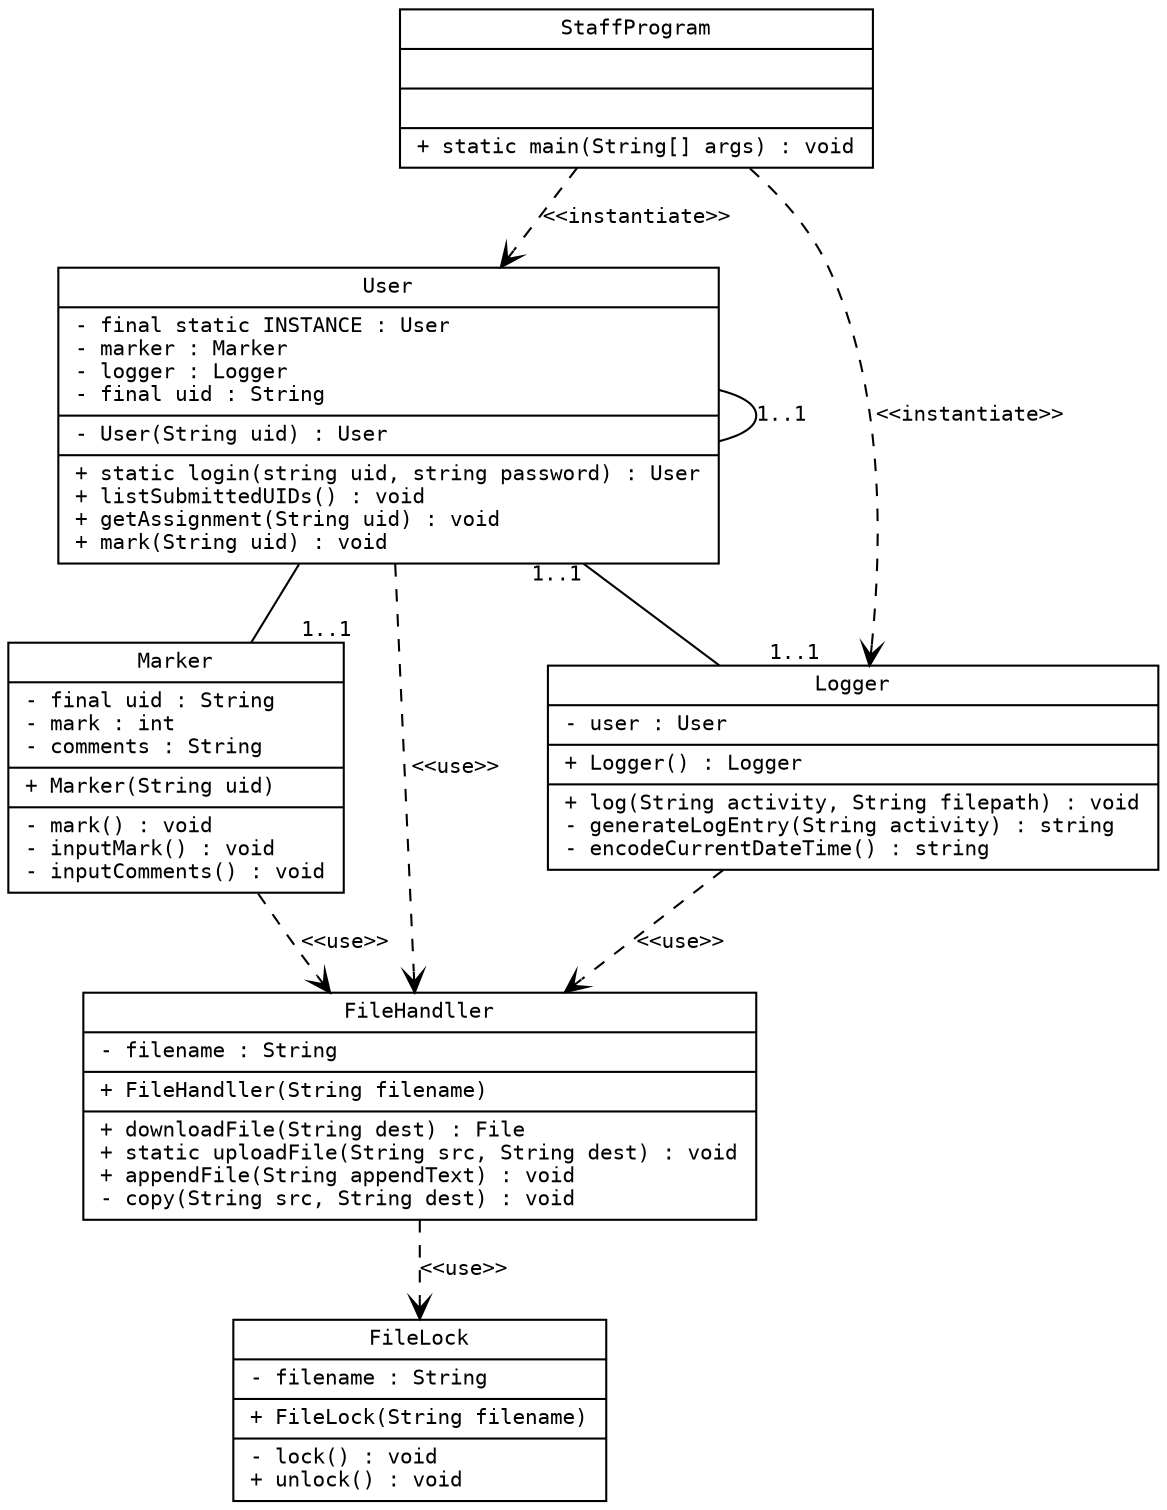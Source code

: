 digraph StaffUML {
	
        fontname = "Monospace"
        fontsize = 10

        node [
                fontname = "Monospace"
                fontsize = 10
                shape = "record"
        ]

        edge [
                fontname = "Monospace"
                fontsize = 10
        ]
        
        StaffProgram [
		label = "{StaffProgram|||+ static main(String[] args) : void\l}"
        ]
        
        subgraph user {
		User [
			label = "{User|- final static INSTANCE : User\l- marker : Marker\l- logger : Logger\l- final uid : String\l|- User(String uid) : User\l|+ static login(string uid, string password) : User\l+ listSubmittedUIDs() : void\l+ getAssignment(String uid) : void\l+ mark(String uid) : void\l}"
		]
		
		Marker [
			label = "{Marker|- final uid : String\l- mark : int\l- comments : String\l|+ Marker(String uid)\l|- mark() : void\l- inputMark() : void\l- inputComments() : void\l}"
		]
        }
        
        subgraph file {
		FileLock [
			label = "{FileLock|- filename : String\l|+ FileLock(String filename)\l|- lock() : void\l+ unlock() : void\l}"
		]
		
		FileHandller [
			label = "{FileHandller|- filename : String\l|+ FileHandller(String filename)\l|+ downloadFile(String dest) : File\l+ static uploadFile(String src, String dest) : void\l+ appendFile(String appendText) : void\l- copy(String src, String dest) : void\l}"
		]
        }
        
        subgraph log {
		Logger [
			label = "{Logger|- user : User\l|+ Logger() : Logger\l|+ log(String activity, String filepath) : void\l- generateLogEntry(String activity) : string\l- encodeCurrentDateTime() : string\l}"
		]
        }
        
        edge [
		label = ""
		arrowhead = "none"
		headlabel = "    1..1"
        ]
        
        User -> Marker
        
        edge [
		label = ""
		arrowhead = "none"
		headlabel = "    1..1"
		taillabel = "    1..1"
        ]
        
        User -> Logger
        
        edge [
		arrowhead = "none"
		label = "1..1"
		headlabel = ""
		taillabel = ""
        ]
        
        User -> User
        
        
        
        edge [
		label="<<instantiate>>"
		arrowhead = "vee"
		style = "dashed"
        ]
        
        StaffProgram -> User
        StaffProgram -> Logger
        
        edge [
		label="<<use>>"
		arrowhead = "vee"
		style = "dashed"
        ]
        
        FileHandller -> FileLock
        Marker -> FileHandller
        Logger -> FileHandller
        User -> FileHandller
}